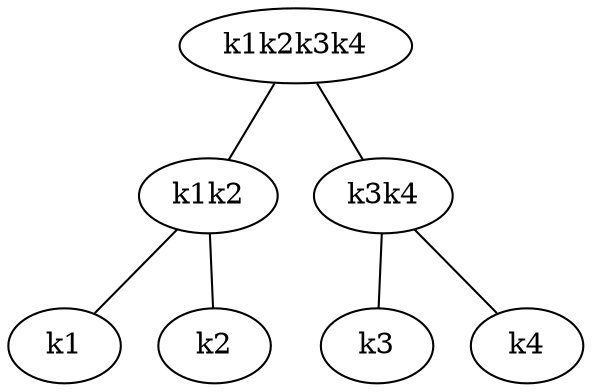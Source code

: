 graph G { 
  k1k2 -- k1;
  k1k2 -- k2;
  k3k4 -- k3;
  k3k4 -- k4;
  k1k2k3k4 -- k1k2;
  k1k2k3k4 -- k3k4;
} 
